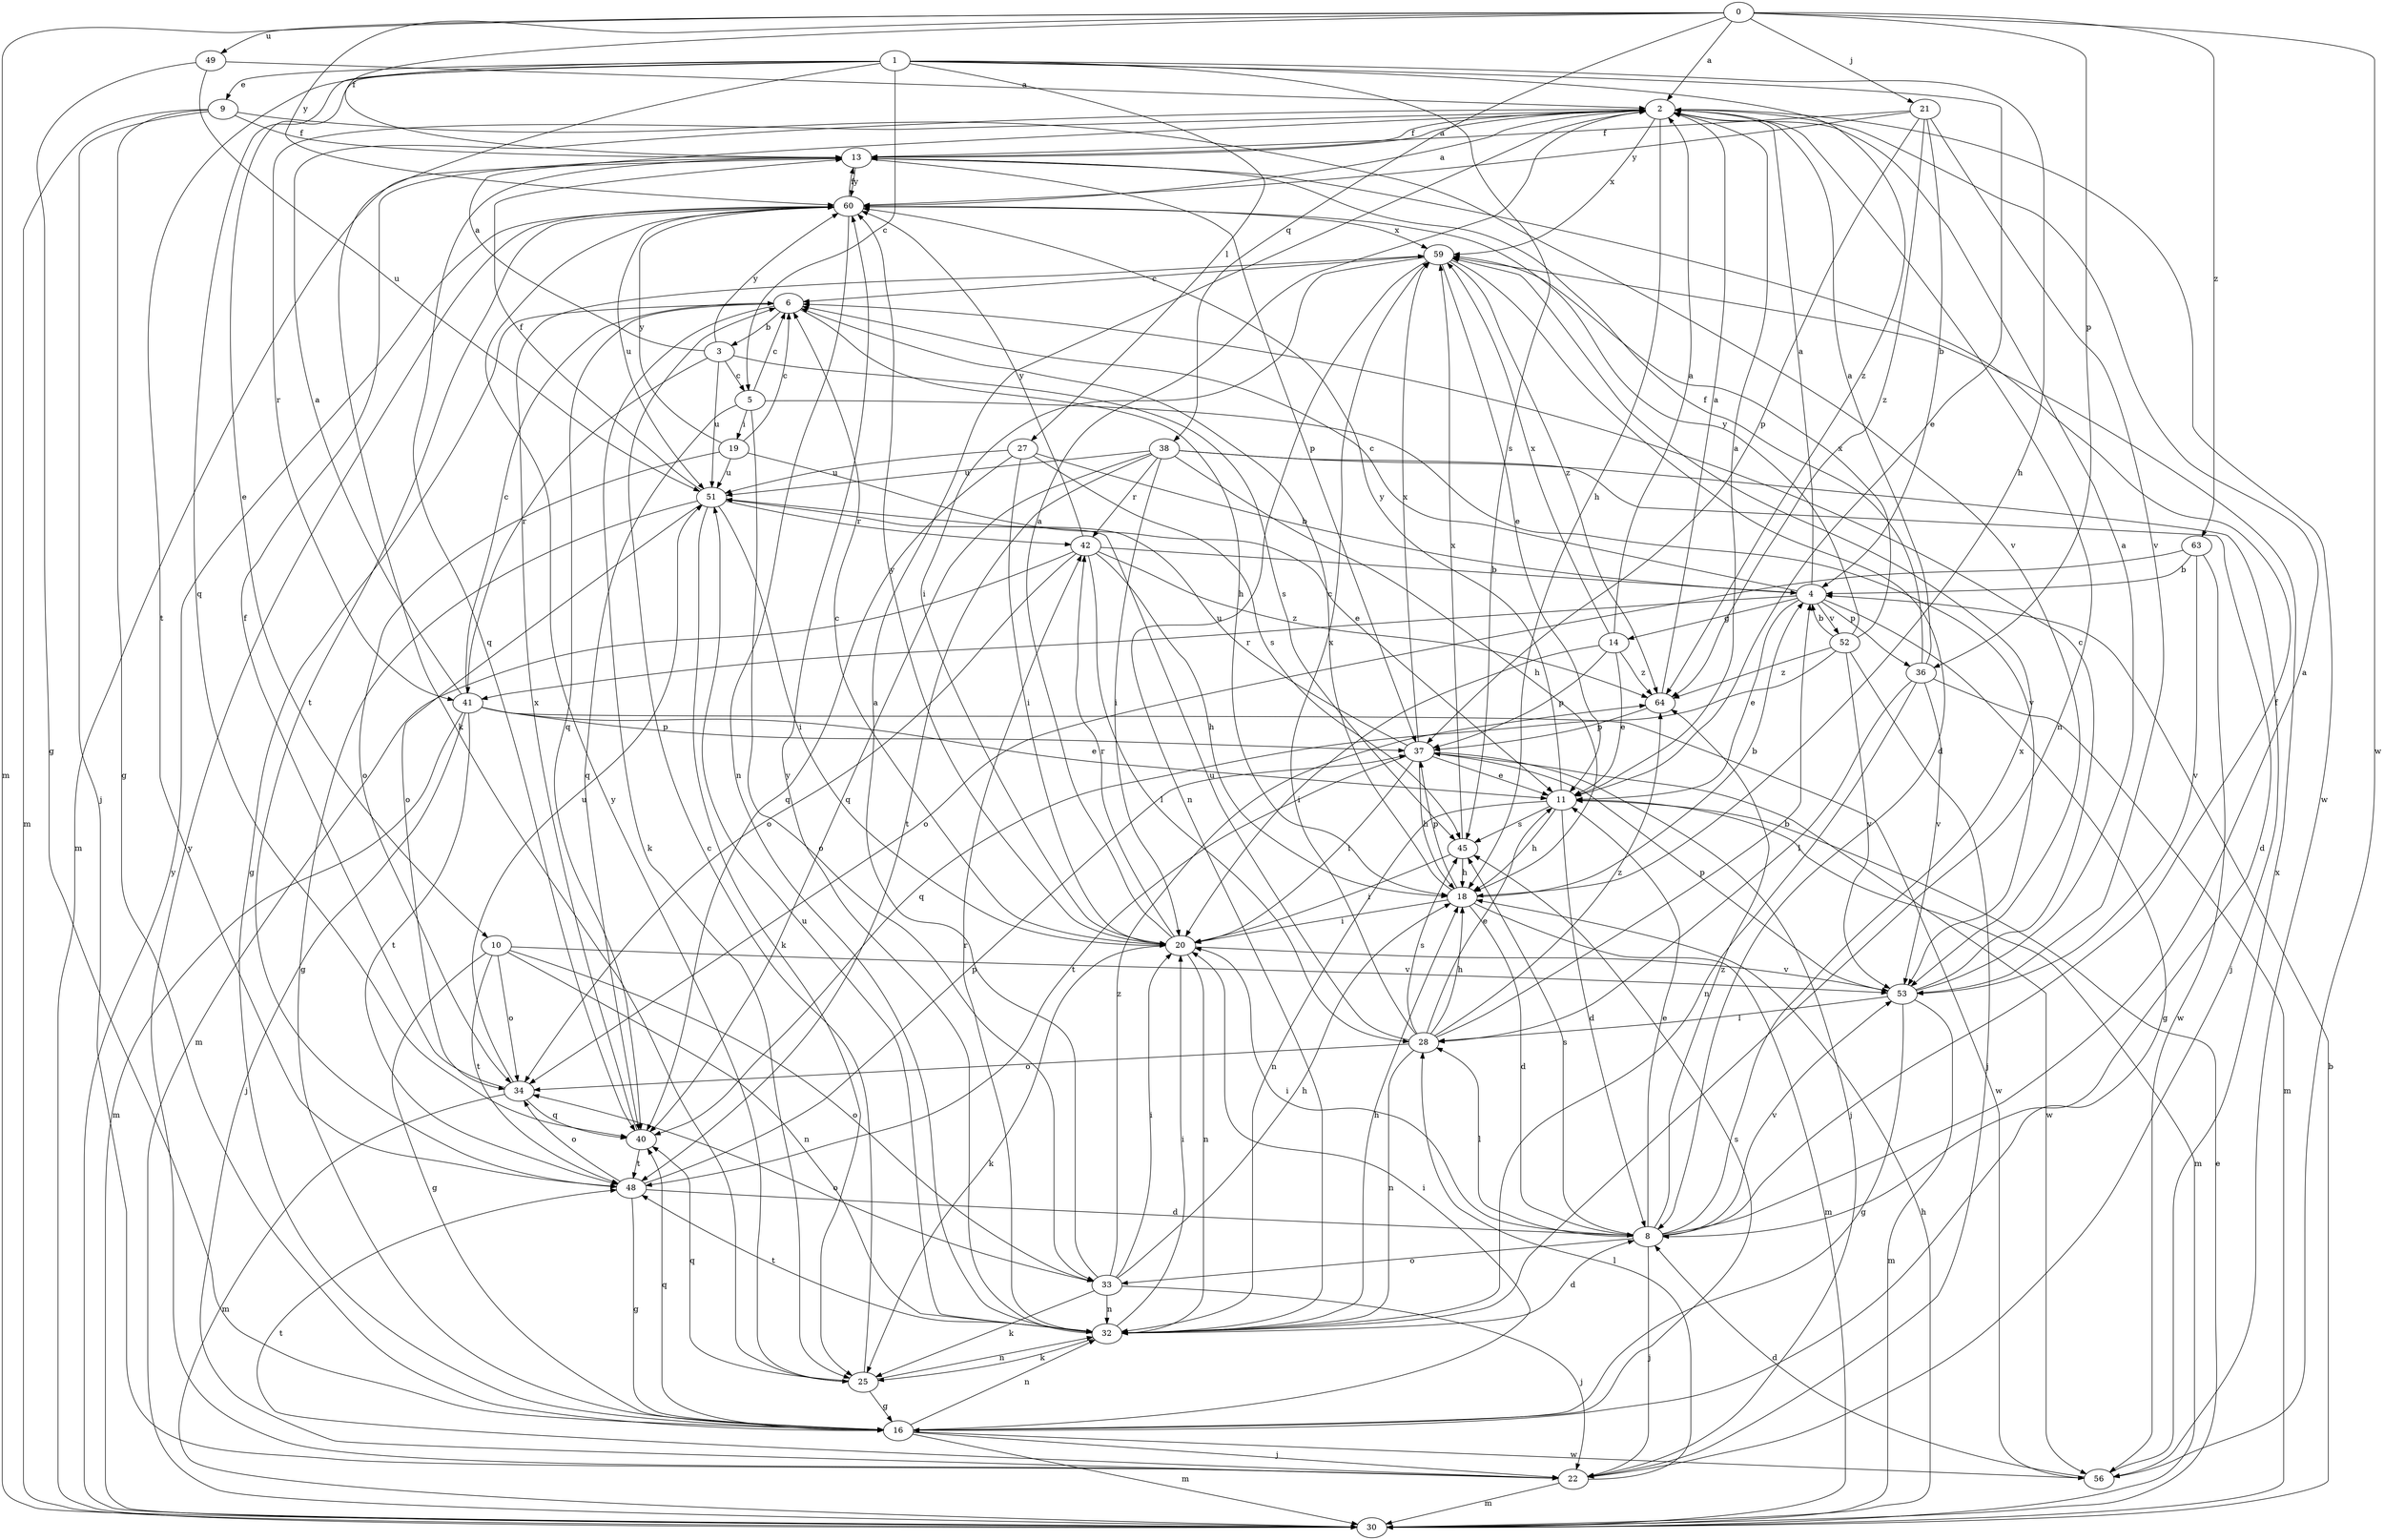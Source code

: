 strict digraph  {
0;
1;
2;
3;
4;
5;
6;
8;
9;
10;
11;
13;
14;
16;
18;
19;
20;
21;
22;
25;
27;
28;
30;
32;
33;
34;
36;
37;
38;
40;
41;
42;
45;
48;
49;
51;
52;
53;
56;
59;
60;
63;
64;
0 -> 2  [label=a];
0 -> 13  [label=f];
0 -> 21  [label=j];
0 -> 30  [label=m];
0 -> 36  [label=p];
0 -> 38  [label=q];
0 -> 49  [label=u];
0 -> 56  [label=w];
0 -> 60  [label=y];
0 -> 63  [label=z];
1 -> 5  [label=c];
1 -> 9  [label=e];
1 -> 10  [label=e];
1 -> 11  [label=e];
1 -> 18  [label=h];
1 -> 25  [label=k];
1 -> 27  [label=l];
1 -> 40  [label=q];
1 -> 45  [label=s];
1 -> 48  [label=t];
1 -> 64  [label=z];
2 -> 13  [label=f];
2 -> 18  [label=h];
2 -> 32  [label=n];
2 -> 41  [label=r];
2 -> 56  [label=w];
2 -> 59  [label=x];
3 -> 2  [label=a];
3 -> 5  [label=c];
3 -> 41  [label=r];
3 -> 45  [label=s];
3 -> 51  [label=u];
3 -> 60  [label=y];
4 -> 2  [label=a];
4 -> 6  [label=c];
4 -> 11  [label=e];
4 -> 14  [label=g];
4 -> 16  [label=g];
4 -> 36  [label=p];
4 -> 41  [label=r];
4 -> 52  [label=v];
5 -> 6  [label=c];
5 -> 19  [label=i];
5 -> 33  [label=o];
5 -> 40  [label=q];
5 -> 53  [label=v];
6 -> 3  [label=b];
6 -> 16  [label=g];
6 -> 18  [label=h];
6 -> 25  [label=k];
6 -> 40  [label=q];
8 -> 2  [label=a];
8 -> 11  [label=e];
8 -> 13  [label=f];
8 -> 20  [label=i];
8 -> 22  [label=j];
8 -> 28  [label=l];
8 -> 33  [label=o];
8 -> 45  [label=s];
8 -> 53  [label=v];
8 -> 59  [label=x];
8 -> 64  [label=z];
9 -> 13  [label=f];
9 -> 16  [label=g];
9 -> 22  [label=j];
9 -> 30  [label=m];
9 -> 53  [label=v];
10 -> 16  [label=g];
10 -> 32  [label=n];
10 -> 33  [label=o];
10 -> 34  [label=o];
10 -> 48  [label=t];
10 -> 53  [label=v];
11 -> 2  [label=a];
11 -> 8  [label=d];
11 -> 18  [label=h];
11 -> 30  [label=m];
11 -> 32  [label=n];
11 -> 45  [label=s];
11 -> 60  [label=y];
13 -> 2  [label=a];
13 -> 30  [label=m];
13 -> 37  [label=p];
13 -> 40  [label=q];
13 -> 60  [label=y];
14 -> 2  [label=a];
14 -> 11  [label=e];
14 -> 20  [label=i];
14 -> 37  [label=p];
14 -> 59  [label=x];
14 -> 64  [label=z];
16 -> 20  [label=i];
16 -> 22  [label=j];
16 -> 30  [label=m];
16 -> 32  [label=n];
16 -> 40  [label=q];
16 -> 45  [label=s];
16 -> 56  [label=w];
18 -> 4  [label=b];
18 -> 6  [label=c];
18 -> 8  [label=d];
18 -> 20  [label=i];
18 -> 30  [label=m];
18 -> 37  [label=p];
19 -> 6  [label=c];
19 -> 11  [label=e];
19 -> 34  [label=o];
19 -> 51  [label=u];
19 -> 60  [label=y];
20 -> 2  [label=a];
20 -> 6  [label=c];
20 -> 25  [label=k];
20 -> 32  [label=n];
20 -> 42  [label=r];
20 -> 53  [label=v];
20 -> 60  [label=y];
21 -> 4  [label=b];
21 -> 13  [label=f];
21 -> 37  [label=p];
21 -> 53  [label=v];
21 -> 60  [label=y];
21 -> 64  [label=z];
22 -> 28  [label=l];
22 -> 30  [label=m];
22 -> 48  [label=t];
22 -> 60  [label=y];
25 -> 6  [label=c];
25 -> 16  [label=g];
25 -> 32  [label=n];
25 -> 40  [label=q];
25 -> 60  [label=y];
27 -> 4  [label=b];
27 -> 20  [label=i];
27 -> 40  [label=q];
27 -> 45  [label=s];
27 -> 51  [label=u];
28 -> 4  [label=b];
28 -> 11  [label=e];
28 -> 18  [label=h];
28 -> 32  [label=n];
28 -> 34  [label=o];
28 -> 45  [label=s];
28 -> 51  [label=u];
28 -> 59  [label=x];
28 -> 64  [label=z];
30 -> 4  [label=b];
30 -> 11  [label=e];
30 -> 18  [label=h];
30 -> 60  [label=y];
32 -> 8  [label=d];
32 -> 18  [label=h];
32 -> 20  [label=i];
32 -> 25  [label=k];
32 -> 42  [label=r];
32 -> 48  [label=t];
32 -> 51  [label=u];
32 -> 60  [label=y];
33 -> 2  [label=a];
33 -> 18  [label=h];
33 -> 20  [label=i];
33 -> 22  [label=j];
33 -> 25  [label=k];
33 -> 32  [label=n];
33 -> 34  [label=o];
33 -> 64  [label=z];
34 -> 13  [label=f];
34 -> 30  [label=m];
34 -> 40  [label=q];
34 -> 51  [label=u];
36 -> 2  [label=a];
36 -> 13  [label=f];
36 -> 28  [label=l];
36 -> 30  [label=m];
36 -> 32  [label=n];
36 -> 53  [label=v];
37 -> 11  [label=e];
37 -> 18  [label=h];
37 -> 20  [label=i];
37 -> 22  [label=j];
37 -> 48  [label=t];
37 -> 51  [label=u];
37 -> 56  [label=w];
37 -> 59  [label=x];
38 -> 8  [label=d];
38 -> 18  [label=h];
38 -> 20  [label=i];
38 -> 22  [label=j];
38 -> 40  [label=q];
38 -> 42  [label=r];
38 -> 48  [label=t];
38 -> 51  [label=u];
40 -> 48  [label=t];
40 -> 59  [label=x];
41 -> 2  [label=a];
41 -> 6  [label=c];
41 -> 11  [label=e];
41 -> 22  [label=j];
41 -> 30  [label=m];
41 -> 37  [label=p];
41 -> 48  [label=t];
41 -> 56  [label=w];
42 -> 4  [label=b];
42 -> 18  [label=h];
42 -> 28  [label=l];
42 -> 30  [label=m];
42 -> 34  [label=o];
42 -> 60  [label=y];
42 -> 64  [label=z];
45 -> 18  [label=h];
45 -> 20  [label=i];
45 -> 59  [label=x];
48 -> 8  [label=d];
48 -> 16  [label=g];
48 -> 34  [label=o];
48 -> 37  [label=p];
49 -> 2  [label=a];
49 -> 16  [label=g];
49 -> 51  [label=u];
51 -> 13  [label=f];
51 -> 16  [label=g];
51 -> 20  [label=i];
51 -> 25  [label=k];
51 -> 34  [label=o];
51 -> 42  [label=r];
52 -> 4  [label=b];
52 -> 22  [label=j];
52 -> 40  [label=q];
52 -> 53  [label=v];
52 -> 59  [label=x];
52 -> 60  [label=y];
52 -> 64  [label=z];
53 -> 2  [label=a];
53 -> 6  [label=c];
53 -> 16  [label=g];
53 -> 28  [label=l];
53 -> 30  [label=m];
53 -> 37  [label=p];
56 -> 8  [label=d];
56 -> 59  [label=x];
59 -> 6  [label=c];
59 -> 8  [label=d];
59 -> 11  [label=e];
59 -> 20  [label=i];
59 -> 32  [label=n];
59 -> 64  [label=z];
60 -> 2  [label=a];
60 -> 13  [label=f];
60 -> 32  [label=n];
60 -> 48  [label=t];
60 -> 51  [label=u];
60 -> 59  [label=x];
63 -> 4  [label=b];
63 -> 34  [label=o];
63 -> 53  [label=v];
63 -> 56  [label=w];
64 -> 2  [label=a];
64 -> 37  [label=p];
}
